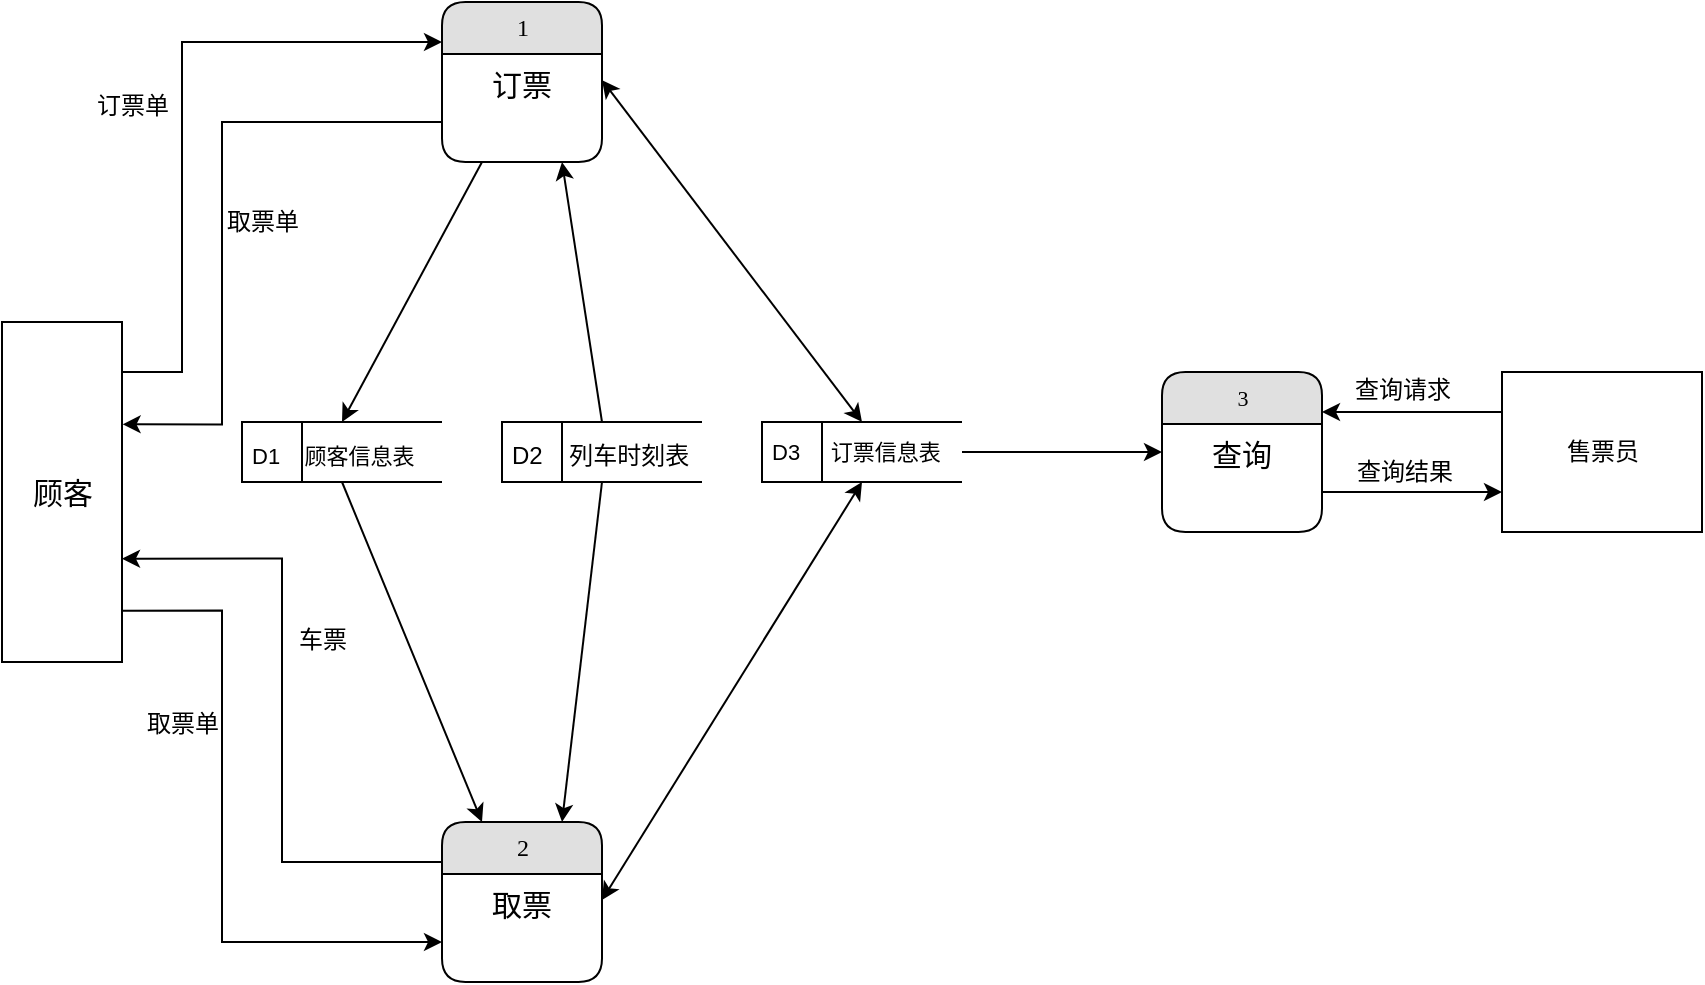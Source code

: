 <mxfile version="15.9.4" type="github">
  <diagram name="Page-1" id="b520641d-4fe3-3701-9064-5fc419738815">
    <mxGraphModel dx="1221" dy="681" grid="1" gridSize="10" guides="1" tooltips="1" connect="1" arrows="1" fold="1" page="1" pageScale="1" pageWidth="1100" pageHeight="850" background="none" math="0" shadow="0">
      <root>
        <mxCell id="0" />
        <mxCell id="1" parent="0" />
        <mxCell id="CtXKHTtdVV3hV2YH56bY-38" style="edgeStyle=orthogonalEdgeStyle;rounded=0;orthogonalLoop=1;jettySize=auto;html=1;exitX=1;exitY=0.75;exitDx=0;exitDy=0;entryX=0;entryY=0.75;entryDx=0;entryDy=0;fontSize=12;" edge="1" parent="1" source="21ea969265ad0168-18" target="CtXKHTtdVV3hV2YH56bY-35">
          <mxGeometry relative="1" as="geometry" />
        </mxCell>
        <mxCell id="CtXKHTtdVV3hV2YH56bY-39" value="查询结果" style="edgeLabel;html=1;align=center;verticalAlign=middle;resizable=0;points=[];fontSize=12;" vertex="1" connectable="0" parent="CtXKHTtdVV3hV2YH56bY-38">
          <mxGeometry x="-0.28" relative="1" as="geometry">
            <mxPoint x="8" y="-10" as="offset" />
          </mxGeometry>
        </mxCell>
        <mxCell id="21ea969265ad0168-18" value="3" style="swimlane;html=1;fontStyle=0;childLayout=stackLayout;horizontal=1;startSize=26;fillColor=#e0e0e0;horizontalStack=0;resizeParent=1;resizeLast=0;collapsible=1;marginBottom=0;swimlaneFillColor=#ffffff;align=center;rounded=1;shadow=0;comic=0;labelBackgroundColor=none;strokeWidth=1;fontFamily=Verdana;fontSize=11;" parent="1" vertex="1">
          <mxGeometry x="770" y="285" width="80" height="80" as="geometry" />
        </mxCell>
        <mxCell id="21ea969265ad0168-19" value="&lt;font style=&quot;font-size: 15px&quot;&gt;查询&lt;/font&gt;" style="text;html=1;strokeColor=none;fillColor=none;spacingLeft=4;spacingRight=4;whiteSpace=wrap;overflow=hidden;rotatable=0;points=[[0,0.5],[1,0.5]];portConstraint=eastwest;align=center;" parent="21ea969265ad0168-18" vertex="1">
          <mxGeometry y="26" width="80" height="26" as="geometry" />
        </mxCell>
        <mxCell id="CtXKHTtdVV3hV2YH56bY-22" style="edgeStyle=orthogonalEdgeStyle;rounded=0;orthogonalLoop=1;jettySize=auto;html=1;exitX=0;exitY=0.25;exitDx=0;exitDy=0;entryX=1;entryY=0.696;entryDx=0;entryDy=0;fontSize=12;entryPerimeter=0;" edge="1" parent="1" source="21ea969265ad0168-22" target="CtXKHTtdVV3hV2YH56bY-2">
          <mxGeometry relative="1" as="geometry" />
        </mxCell>
        <mxCell id="CtXKHTtdVV3hV2YH56bY-23" value="车票" style="edgeLabel;html=1;align=center;verticalAlign=middle;resizable=0;points=[];fontSize=12;" vertex="1" connectable="0" parent="CtXKHTtdVV3hV2YH56bY-22">
          <mxGeometry x="0.239" y="2" relative="1" as="geometry">
            <mxPoint x="22" y="2" as="offset" />
          </mxGeometry>
        </mxCell>
        <mxCell id="21ea969265ad0168-22" value="2" style="swimlane;html=1;fontStyle=0;childLayout=stackLayout;horizontal=1;startSize=26;fillColor=#e0e0e0;horizontalStack=0;resizeParent=1;resizeLast=0;collapsible=1;marginBottom=0;swimlaneFillColor=#ffffff;align=center;rounded=1;shadow=0;comic=0;labelBackgroundColor=none;strokeWidth=1;fontFamily=Verdana;fontSize=12" parent="1" vertex="1">
          <mxGeometry x="410" y="510" width="80" height="80" as="geometry" />
        </mxCell>
        <mxCell id="21ea969265ad0168-23" value="&lt;font style=&quot;font-size: 15px&quot;&gt;取票&lt;/font&gt;" style="text;html=1;strokeColor=none;fillColor=none;spacingLeft=4;spacingRight=4;whiteSpace=wrap;overflow=hidden;rotatable=0;points=[[0,0.5],[1,0.5]];portConstraint=eastwest;align=center;" parent="21ea969265ad0168-22" vertex="1">
          <mxGeometry y="26" width="80" height="26" as="geometry" />
        </mxCell>
        <mxCell id="CtXKHTtdVV3hV2YH56bY-9" style="rounded=0;orthogonalLoop=1;jettySize=auto;html=1;exitX=0.25;exitY=1;exitDx=0;exitDy=0;fontSize=11;entryX=0.5;entryY=0;entryDx=0;entryDy=0;" edge="1" parent="1" source="21ea969265ad0168-26" target="CtXKHTtdVV3hV2YH56bY-5">
          <mxGeometry relative="1" as="geometry">
            <mxPoint x="360" y="290" as="targetPoint" />
          </mxGeometry>
        </mxCell>
        <mxCell id="CtXKHTtdVV3hV2YH56bY-25" style="edgeStyle=orthogonalEdgeStyle;rounded=0;orthogonalLoop=1;jettySize=auto;html=1;exitX=0;exitY=0.75;exitDx=0;exitDy=0;entryX=1.005;entryY=0.301;entryDx=0;entryDy=0;entryPerimeter=0;fontSize=12;" edge="1" parent="1" source="21ea969265ad0168-26" target="CtXKHTtdVV3hV2YH56bY-2">
          <mxGeometry relative="1" as="geometry">
            <Array as="points">
              <mxPoint x="300" y="160" />
              <mxPoint x="300" y="311" />
            </Array>
          </mxGeometry>
        </mxCell>
        <mxCell id="CtXKHTtdVV3hV2YH56bY-26" value="取票单" style="edgeLabel;html=1;align=center;verticalAlign=middle;resizable=0;points=[];fontSize=12;" vertex="1" connectable="0" parent="CtXKHTtdVV3hV2YH56bY-25">
          <mxGeometry x="0.061" y="-1" relative="1" as="geometry">
            <mxPoint x="21" y="-5" as="offset" />
          </mxGeometry>
        </mxCell>
        <mxCell id="21ea969265ad0168-26" value="1" style="swimlane;html=1;fontStyle=0;childLayout=stackLayout;horizontal=1;startSize=26;fillColor=#e0e0e0;horizontalStack=0;resizeParent=1;resizeLast=0;collapsible=1;marginBottom=0;swimlaneFillColor=#ffffff;align=center;rounded=1;shadow=0;comic=0;labelBackgroundColor=none;strokeWidth=1;fontFamily=Verdana;fontSize=12" parent="1" vertex="1">
          <mxGeometry x="410" y="100" width="80" height="80" as="geometry" />
        </mxCell>
        <mxCell id="21ea969265ad0168-27" value="&lt;font style=&quot;font-size: 15px&quot;&gt;订票&lt;/font&gt;" style="text;html=1;strokeColor=none;fillColor=none;spacingLeft=4;spacingRight=4;whiteSpace=wrap;overflow=hidden;rotatable=0;points=[[0,0.5],[1,0.5]];portConstraint=eastwest;align=center;" parent="21ea969265ad0168-26" vertex="1">
          <mxGeometry y="26" width="80" height="26" as="geometry" />
        </mxCell>
        <mxCell id="CtXKHTtdVV3hV2YH56bY-28" style="edgeStyle=orthogonalEdgeStyle;rounded=0;orthogonalLoop=1;jettySize=auto;html=1;entryX=0;entryY=0.75;entryDx=0;entryDy=0;fontSize=12;exitX=1;exitY=0.849;exitDx=0;exitDy=0;exitPerimeter=0;" edge="1" parent="1" source="CtXKHTtdVV3hV2YH56bY-2" target="21ea969265ad0168-22">
          <mxGeometry relative="1" as="geometry">
            <mxPoint x="270" y="420" as="sourcePoint" />
            <Array as="points">
              <mxPoint x="300" y="404" />
              <mxPoint x="300" y="570" />
            </Array>
          </mxGeometry>
        </mxCell>
        <mxCell id="CtXKHTtdVV3hV2YH56bY-29" value="取票单" style="edgeLabel;html=1;align=center;verticalAlign=middle;resizable=0;points=[];fontSize=12;" vertex="1" connectable="0" parent="CtXKHTtdVV3hV2YH56bY-28">
          <mxGeometry x="-0.484" y="-3" relative="1" as="geometry">
            <mxPoint x="-17" y="22" as="offset" />
          </mxGeometry>
        </mxCell>
        <mxCell id="CtXKHTtdVV3hV2YH56bY-2" value="顾客" style="html=1;dashed=0;whitespace=wrap;fontSize=15;" vertex="1" parent="1">
          <mxGeometry x="190" y="260" width="60" height="170" as="geometry" />
        </mxCell>
        <mxCell id="CtXKHTtdVV3hV2YH56bY-4" value="&lt;font style=&quot;font-size: 12px&quot;&gt;订票单&lt;/font&gt;" style="endArrow=classic;html=1;rounded=0;fontSize=15;exitX=1;exitY=0.147;exitDx=0;exitDy=0;entryX=0;entryY=0.25;entryDx=0;entryDy=0;edgeStyle=elbowEdgeStyle;exitPerimeter=0;" edge="1" parent="1" source="CtXKHTtdVV3hV2YH56bY-2" target="21ea969265ad0168-26">
          <mxGeometry x="0.012" y="25" width="50" height="50" relative="1" as="geometry">
            <mxPoint x="310" y="302.5" as="sourcePoint" />
            <mxPoint x="420" y="200" as="targetPoint" />
            <Array as="points">
              <mxPoint x="280" y="170" />
            </Array>
            <mxPoint as="offset" />
          </mxGeometry>
        </mxCell>
        <mxCell id="CtXKHTtdVV3hV2YH56bY-10" style="edgeStyle=none;rounded=0;orthogonalLoop=1;jettySize=auto;html=1;exitX=0.5;exitY=1;exitDx=0;exitDy=0;entryX=0.25;entryY=0;entryDx=0;entryDy=0;fontSize=11;" edge="1" parent="1" source="CtXKHTtdVV3hV2YH56bY-5" target="21ea969265ad0168-22">
          <mxGeometry relative="1" as="geometry" />
        </mxCell>
        <mxCell id="CtXKHTtdVV3hV2YH56bY-5" value="&lt;font style=&quot;font-size: 11px&quot;&gt;D1&amp;nbsp; &amp;nbsp; 顾客信息表&lt;/font&gt;" style="html=1;dashed=0;whitespace=wrap;shape=mxgraph.dfd.dataStoreID;align=left;spacingLeft=3;points=[[0,0],[0.5,0],[1,0],[0,0.5],[1,0.5],[0,1],[0.5,1],[1,1]];fontSize=15;" vertex="1" parent="1">
          <mxGeometry x="310" y="310" width="100" height="30" as="geometry" />
        </mxCell>
        <mxCell id="CtXKHTtdVV3hV2YH56bY-11" style="edgeStyle=none;rounded=0;orthogonalLoop=1;jettySize=auto;html=1;exitX=0.5;exitY=0;exitDx=0;exitDy=0;entryX=0.75;entryY=1;entryDx=0;entryDy=0;fontSize=11;" edge="1" parent="1" source="CtXKHTtdVV3hV2YH56bY-8" target="21ea969265ad0168-26">
          <mxGeometry relative="1" as="geometry" />
        </mxCell>
        <mxCell id="CtXKHTtdVV3hV2YH56bY-12" style="edgeStyle=none;rounded=0;orthogonalLoop=1;jettySize=auto;html=1;exitX=0.5;exitY=1;exitDx=0;exitDy=0;entryX=0.75;entryY=0;entryDx=0;entryDy=0;fontSize=11;" edge="1" parent="1" source="CtXKHTtdVV3hV2YH56bY-8" target="21ea969265ad0168-22">
          <mxGeometry relative="1" as="geometry" />
        </mxCell>
        <mxCell id="CtXKHTtdVV3hV2YH56bY-8" value="&lt;font style=&quot;font-size: 12px&quot;&gt;D2&amp;nbsp; &amp;nbsp; 列车时刻表&lt;/font&gt;" style="html=1;dashed=0;whitespace=wrap;shape=mxgraph.dfd.dataStoreID;align=left;spacingLeft=3;points=[[0,0],[0.5,0],[1,0],[0,0.5],[1,0.5],[0,1],[0.5,1],[1,1]];fontSize=15;" vertex="1" parent="1">
          <mxGeometry x="440" y="310" width="100" height="30" as="geometry" />
        </mxCell>
        <mxCell id="CtXKHTtdVV3hV2YH56bY-13" value="D3&amp;nbsp; &amp;nbsp; &amp;nbsp;订票信息表" style="html=1;dashed=0;whitespace=wrap;shape=mxgraph.dfd.dataStoreID;align=left;spacingLeft=3;points=[[0,0],[0.5,0],[1,0],[0,0.5],[1,0.5],[0,1],[0.5,1],[1,1]];fontSize=11;" vertex="1" parent="1">
          <mxGeometry x="570" y="310" width="100" height="30" as="geometry" />
        </mxCell>
        <mxCell id="CtXKHTtdVV3hV2YH56bY-15" value="" style="endArrow=classic;startArrow=classic;html=1;rounded=0;fontSize=12;entryX=0.5;entryY=0;entryDx=0;entryDy=0;exitX=1;exitY=0.5;exitDx=0;exitDy=0;" edge="1" parent="1" source="21ea969265ad0168-27" target="CtXKHTtdVV3hV2YH56bY-13">
          <mxGeometry width="50" height="50" relative="1" as="geometry">
            <mxPoint x="580" y="230" as="sourcePoint" />
            <mxPoint x="630" y="180" as="targetPoint" />
          </mxGeometry>
        </mxCell>
        <mxCell id="CtXKHTtdVV3hV2YH56bY-16" value="" style="endArrow=classic;startArrow=classic;html=1;rounded=0;fontSize=12;entryX=0.5;entryY=1;entryDx=0;entryDy=0;exitX=1;exitY=0.5;exitDx=0;exitDy=0;" edge="1" parent="1" source="21ea969265ad0168-23" target="CtXKHTtdVV3hV2YH56bY-13">
          <mxGeometry width="50" height="50" relative="1" as="geometry">
            <mxPoint x="570" y="390" as="sourcePoint" />
            <mxPoint x="620" y="340" as="targetPoint" />
          </mxGeometry>
        </mxCell>
        <mxCell id="CtXKHTtdVV3hV2YH56bY-33" style="edgeStyle=orthogonalEdgeStyle;rounded=0;orthogonalLoop=1;jettySize=auto;html=1;fontSize=12;exitX=1;exitY=0.5;exitDx=0;exitDy=0;" edge="1" parent="1" source="CtXKHTtdVV3hV2YH56bY-13" target="21ea969265ad0168-18">
          <mxGeometry relative="1" as="geometry" />
        </mxCell>
        <mxCell id="CtXKHTtdVV3hV2YH56bY-36" style="edgeStyle=orthogonalEdgeStyle;rounded=0;orthogonalLoop=1;jettySize=auto;html=1;exitX=0;exitY=0.25;exitDx=0;exitDy=0;entryX=1;entryY=0.25;entryDx=0;entryDy=0;fontSize=12;" edge="1" parent="1" source="CtXKHTtdVV3hV2YH56bY-35" target="21ea969265ad0168-18">
          <mxGeometry relative="1" as="geometry" />
        </mxCell>
        <mxCell id="CtXKHTtdVV3hV2YH56bY-37" value="查询请求" style="edgeLabel;html=1;align=center;verticalAlign=middle;resizable=0;points=[];fontSize=12;" vertex="1" connectable="0" parent="CtXKHTtdVV3hV2YH56bY-36">
          <mxGeometry x="0.222" y="1" relative="1" as="geometry">
            <mxPoint x="5" y="-12" as="offset" />
          </mxGeometry>
        </mxCell>
        <mxCell id="CtXKHTtdVV3hV2YH56bY-35" value="售票员" style="html=1;dashed=0;whitespace=wrap;fontSize=12;" vertex="1" parent="1">
          <mxGeometry x="940" y="285" width="100" height="80" as="geometry" />
        </mxCell>
      </root>
    </mxGraphModel>
  </diagram>
</mxfile>
